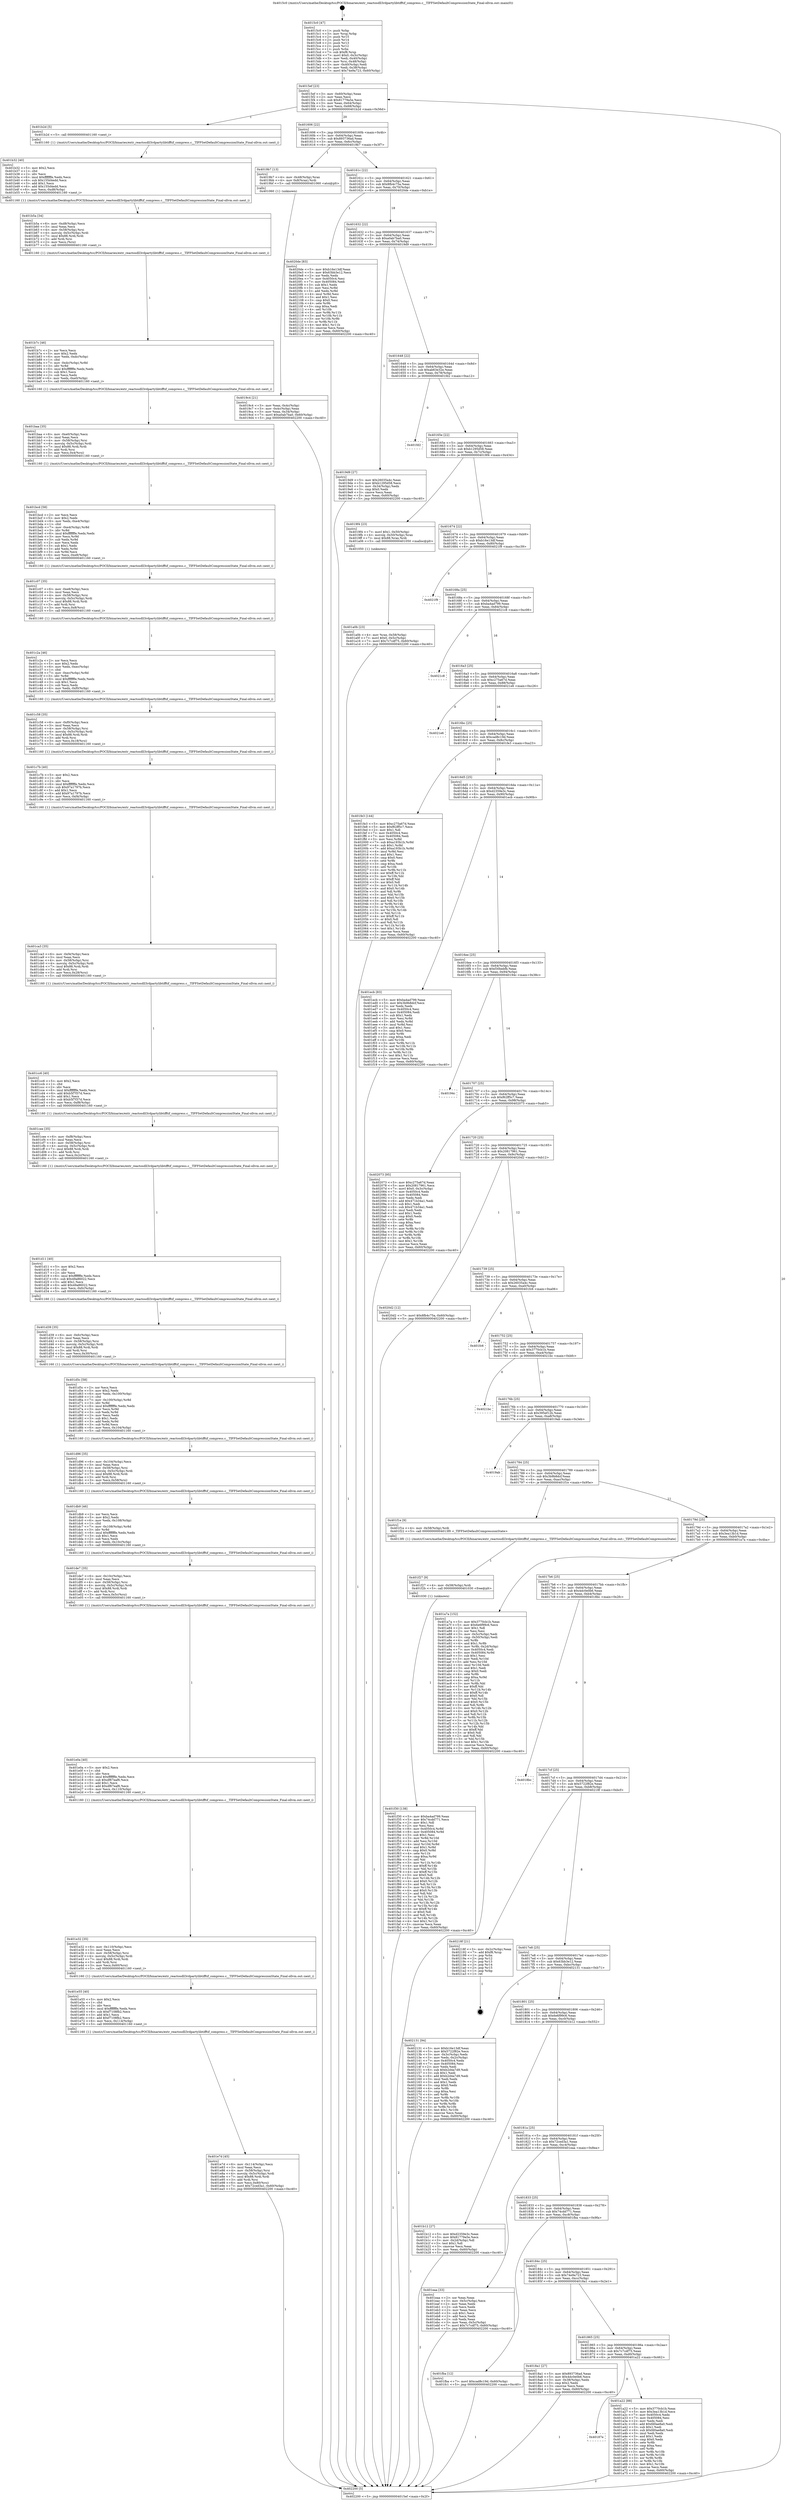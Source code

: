 digraph "0x4015c0" {
  label = "0x4015c0 (/mnt/c/Users/mathe/Desktop/tcc/POCII/binaries/extr_reactosdll3rdpartylibtifftif_compress.c__TIFFSetDefaultCompressionState_Final-ollvm.out::main(0))"
  labelloc = "t"
  node[shape=record]

  Entry [label="",width=0.3,height=0.3,shape=circle,fillcolor=black,style=filled]
  "0x4015ef" [label="{
     0x4015ef [23]\l
     | [instrs]\l
     &nbsp;&nbsp;0x4015ef \<+3\>: mov -0x60(%rbp),%eax\l
     &nbsp;&nbsp;0x4015f2 \<+2\>: mov %eax,%ecx\l
     &nbsp;&nbsp;0x4015f4 \<+6\>: sub $0x81779a5e,%ecx\l
     &nbsp;&nbsp;0x4015fa \<+3\>: mov %eax,-0x64(%rbp)\l
     &nbsp;&nbsp;0x4015fd \<+3\>: mov %ecx,-0x68(%rbp)\l
     &nbsp;&nbsp;0x401600 \<+6\>: je 0000000000401b2d \<main+0x56d\>\l
  }"]
  "0x401b2d" [label="{
     0x401b2d [5]\l
     | [instrs]\l
     &nbsp;&nbsp;0x401b2d \<+5\>: call 0000000000401160 \<next_i\>\l
     | [calls]\l
     &nbsp;&nbsp;0x401160 \{1\} (/mnt/c/Users/mathe/Desktop/tcc/POCII/binaries/extr_reactosdll3rdpartylibtifftif_compress.c__TIFFSetDefaultCompressionState_Final-ollvm.out::next_i)\l
  }"]
  "0x401606" [label="{
     0x401606 [22]\l
     | [instrs]\l
     &nbsp;&nbsp;0x401606 \<+5\>: jmp 000000000040160b \<main+0x4b\>\l
     &nbsp;&nbsp;0x40160b \<+3\>: mov -0x64(%rbp),%eax\l
     &nbsp;&nbsp;0x40160e \<+5\>: sub $0x893736ad,%eax\l
     &nbsp;&nbsp;0x401613 \<+3\>: mov %eax,-0x6c(%rbp)\l
     &nbsp;&nbsp;0x401616 \<+6\>: je 00000000004019b7 \<main+0x3f7\>\l
  }"]
  Exit [label="",width=0.3,height=0.3,shape=circle,fillcolor=black,style=filled,peripheries=2]
  "0x4019b7" [label="{
     0x4019b7 [13]\l
     | [instrs]\l
     &nbsp;&nbsp;0x4019b7 \<+4\>: mov -0x48(%rbp),%rax\l
     &nbsp;&nbsp;0x4019bb \<+4\>: mov 0x8(%rax),%rdi\l
     &nbsp;&nbsp;0x4019bf \<+5\>: call 0000000000401060 \<atoi@plt\>\l
     | [calls]\l
     &nbsp;&nbsp;0x401060 \{1\} (unknown)\l
  }"]
  "0x40161c" [label="{
     0x40161c [22]\l
     | [instrs]\l
     &nbsp;&nbsp;0x40161c \<+5\>: jmp 0000000000401621 \<main+0x61\>\l
     &nbsp;&nbsp;0x401621 \<+3\>: mov -0x64(%rbp),%eax\l
     &nbsp;&nbsp;0x401624 \<+5\>: sub $0x8fb4c75a,%eax\l
     &nbsp;&nbsp;0x401629 \<+3\>: mov %eax,-0x70(%rbp)\l
     &nbsp;&nbsp;0x40162c \<+6\>: je 00000000004020de \<main+0xb1e\>\l
  }"]
  "0x401f30" [label="{
     0x401f30 [138]\l
     | [instrs]\l
     &nbsp;&nbsp;0x401f30 \<+5\>: mov $0xba4ad799,%eax\l
     &nbsp;&nbsp;0x401f35 \<+5\>: mov $0x74cdd771,%ecx\l
     &nbsp;&nbsp;0x401f3a \<+2\>: mov $0x1,%dl\l
     &nbsp;&nbsp;0x401f3c \<+2\>: xor %esi,%esi\l
     &nbsp;&nbsp;0x401f3e \<+8\>: mov 0x4050c4,%r8d\l
     &nbsp;&nbsp;0x401f46 \<+8\>: mov 0x405084,%r9d\l
     &nbsp;&nbsp;0x401f4e \<+3\>: sub $0x1,%esi\l
     &nbsp;&nbsp;0x401f51 \<+3\>: mov %r8d,%r10d\l
     &nbsp;&nbsp;0x401f54 \<+3\>: add %esi,%r10d\l
     &nbsp;&nbsp;0x401f57 \<+4\>: imul %r10d,%r8d\l
     &nbsp;&nbsp;0x401f5b \<+4\>: and $0x1,%r8d\l
     &nbsp;&nbsp;0x401f5f \<+4\>: cmp $0x0,%r8d\l
     &nbsp;&nbsp;0x401f63 \<+4\>: sete %r11b\l
     &nbsp;&nbsp;0x401f67 \<+4\>: cmp $0xa,%r9d\l
     &nbsp;&nbsp;0x401f6b \<+3\>: setl %bl\l
     &nbsp;&nbsp;0x401f6e \<+3\>: mov %r11b,%r14b\l
     &nbsp;&nbsp;0x401f71 \<+4\>: xor $0xff,%r14b\l
     &nbsp;&nbsp;0x401f75 \<+3\>: mov %bl,%r15b\l
     &nbsp;&nbsp;0x401f78 \<+4\>: xor $0xff,%r15b\l
     &nbsp;&nbsp;0x401f7c \<+3\>: xor $0x0,%dl\l
     &nbsp;&nbsp;0x401f7f \<+3\>: mov %r14b,%r12b\l
     &nbsp;&nbsp;0x401f82 \<+4\>: and $0x0,%r12b\l
     &nbsp;&nbsp;0x401f86 \<+3\>: and %dl,%r11b\l
     &nbsp;&nbsp;0x401f89 \<+3\>: mov %r15b,%r13b\l
     &nbsp;&nbsp;0x401f8c \<+4\>: and $0x0,%r13b\l
     &nbsp;&nbsp;0x401f90 \<+2\>: and %dl,%bl\l
     &nbsp;&nbsp;0x401f92 \<+3\>: or %r11b,%r12b\l
     &nbsp;&nbsp;0x401f95 \<+3\>: or %bl,%r13b\l
     &nbsp;&nbsp;0x401f98 \<+3\>: xor %r13b,%r12b\l
     &nbsp;&nbsp;0x401f9b \<+3\>: or %r15b,%r14b\l
     &nbsp;&nbsp;0x401f9e \<+4\>: xor $0xff,%r14b\l
     &nbsp;&nbsp;0x401fa2 \<+3\>: or $0x0,%dl\l
     &nbsp;&nbsp;0x401fa5 \<+3\>: and %dl,%r14b\l
     &nbsp;&nbsp;0x401fa8 \<+3\>: or %r14b,%r12b\l
     &nbsp;&nbsp;0x401fab \<+4\>: test $0x1,%r12b\l
     &nbsp;&nbsp;0x401faf \<+3\>: cmovne %ecx,%eax\l
     &nbsp;&nbsp;0x401fb2 \<+3\>: mov %eax,-0x60(%rbp)\l
     &nbsp;&nbsp;0x401fb5 \<+5\>: jmp 0000000000402200 \<main+0xc40\>\l
  }"]
  "0x4020de" [label="{
     0x4020de [83]\l
     | [instrs]\l
     &nbsp;&nbsp;0x4020de \<+5\>: mov $0xb16e13df,%eax\l
     &nbsp;&nbsp;0x4020e3 \<+5\>: mov $0x63bb3e12,%ecx\l
     &nbsp;&nbsp;0x4020e8 \<+2\>: xor %edx,%edx\l
     &nbsp;&nbsp;0x4020ea \<+7\>: mov 0x4050c4,%esi\l
     &nbsp;&nbsp;0x4020f1 \<+7\>: mov 0x405084,%edi\l
     &nbsp;&nbsp;0x4020f8 \<+3\>: sub $0x1,%edx\l
     &nbsp;&nbsp;0x4020fb \<+3\>: mov %esi,%r8d\l
     &nbsp;&nbsp;0x4020fe \<+3\>: add %edx,%r8d\l
     &nbsp;&nbsp;0x402101 \<+4\>: imul %r8d,%esi\l
     &nbsp;&nbsp;0x402105 \<+3\>: and $0x1,%esi\l
     &nbsp;&nbsp;0x402108 \<+3\>: cmp $0x0,%esi\l
     &nbsp;&nbsp;0x40210b \<+4\>: sete %r9b\l
     &nbsp;&nbsp;0x40210f \<+3\>: cmp $0xa,%edi\l
     &nbsp;&nbsp;0x402112 \<+4\>: setl %r10b\l
     &nbsp;&nbsp;0x402116 \<+3\>: mov %r9b,%r11b\l
     &nbsp;&nbsp;0x402119 \<+3\>: and %r10b,%r11b\l
     &nbsp;&nbsp;0x40211c \<+3\>: xor %r10b,%r9b\l
     &nbsp;&nbsp;0x40211f \<+3\>: or %r9b,%r11b\l
     &nbsp;&nbsp;0x402122 \<+4\>: test $0x1,%r11b\l
     &nbsp;&nbsp;0x402126 \<+3\>: cmovne %ecx,%eax\l
     &nbsp;&nbsp;0x402129 \<+3\>: mov %eax,-0x60(%rbp)\l
     &nbsp;&nbsp;0x40212c \<+5\>: jmp 0000000000402200 \<main+0xc40\>\l
  }"]
  "0x401632" [label="{
     0x401632 [22]\l
     | [instrs]\l
     &nbsp;&nbsp;0x401632 \<+5\>: jmp 0000000000401637 \<main+0x77\>\l
     &nbsp;&nbsp;0x401637 \<+3\>: mov -0x64(%rbp),%eax\l
     &nbsp;&nbsp;0x40163a \<+5\>: sub $0xa0ab7ba0,%eax\l
     &nbsp;&nbsp;0x40163f \<+3\>: mov %eax,-0x74(%rbp)\l
     &nbsp;&nbsp;0x401642 \<+6\>: je 00000000004019d9 \<main+0x419\>\l
  }"]
  "0x401f27" [label="{
     0x401f27 [9]\l
     | [instrs]\l
     &nbsp;&nbsp;0x401f27 \<+4\>: mov -0x58(%rbp),%rdi\l
     &nbsp;&nbsp;0x401f2b \<+5\>: call 0000000000401030 \<free@plt\>\l
     | [calls]\l
     &nbsp;&nbsp;0x401030 \{1\} (unknown)\l
  }"]
  "0x4019d9" [label="{
     0x4019d9 [27]\l
     | [instrs]\l
     &nbsp;&nbsp;0x4019d9 \<+5\>: mov $0x26035a4c,%eax\l
     &nbsp;&nbsp;0x4019de \<+5\>: mov $0xb1295d58,%ecx\l
     &nbsp;&nbsp;0x4019e3 \<+3\>: mov -0x34(%rbp),%edx\l
     &nbsp;&nbsp;0x4019e6 \<+3\>: cmp $0x0,%edx\l
     &nbsp;&nbsp;0x4019e9 \<+3\>: cmove %ecx,%eax\l
     &nbsp;&nbsp;0x4019ec \<+3\>: mov %eax,-0x60(%rbp)\l
     &nbsp;&nbsp;0x4019ef \<+5\>: jmp 0000000000402200 \<main+0xc40\>\l
  }"]
  "0x401648" [label="{
     0x401648 [22]\l
     | [instrs]\l
     &nbsp;&nbsp;0x401648 \<+5\>: jmp 000000000040164d \<main+0x8d\>\l
     &nbsp;&nbsp;0x40164d \<+3\>: mov -0x64(%rbp),%eax\l
     &nbsp;&nbsp;0x401650 \<+5\>: sub $0xab63e32e,%eax\l
     &nbsp;&nbsp;0x401655 \<+3\>: mov %eax,-0x78(%rbp)\l
     &nbsp;&nbsp;0x401658 \<+6\>: je 0000000000401fd2 \<main+0xa12\>\l
  }"]
  "0x401e7d" [label="{
     0x401e7d [45]\l
     | [instrs]\l
     &nbsp;&nbsp;0x401e7d \<+6\>: mov -0x114(%rbp),%ecx\l
     &nbsp;&nbsp;0x401e83 \<+3\>: imul %eax,%ecx\l
     &nbsp;&nbsp;0x401e86 \<+4\>: mov -0x58(%rbp),%rsi\l
     &nbsp;&nbsp;0x401e8a \<+4\>: movslq -0x5c(%rbp),%rdi\l
     &nbsp;&nbsp;0x401e8e \<+7\>: imul $0x88,%rdi,%rdi\l
     &nbsp;&nbsp;0x401e95 \<+3\>: add %rdi,%rsi\l
     &nbsp;&nbsp;0x401e98 \<+6\>: mov %ecx,0x80(%rsi)\l
     &nbsp;&nbsp;0x401e9e \<+7\>: movl $0x72ced3a1,-0x60(%rbp)\l
     &nbsp;&nbsp;0x401ea5 \<+5\>: jmp 0000000000402200 \<main+0xc40\>\l
  }"]
  "0x401fd2" [label="{
     0x401fd2\l
  }", style=dashed]
  "0x40165e" [label="{
     0x40165e [22]\l
     | [instrs]\l
     &nbsp;&nbsp;0x40165e \<+5\>: jmp 0000000000401663 \<main+0xa3\>\l
     &nbsp;&nbsp;0x401663 \<+3\>: mov -0x64(%rbp),%eax\l
     &nbsp;&nbsp;0x401666 \<+5\>: sub $0xb1295d58,%eax\l
     &nbsp;&nbsp;0x40166b \<+3\>: mov %eax,-0x7c(%rbp)\l
     &nbsp;&nbsp;0x40166e \<+6\>: je 00000000004019f4 \<main+0x434\>\l
  }"]
  "0x401e55" [label="{
     0x401e55 [40]\l
     | [instrs]\l
     &nbsp;&nbsp;0x401e55 \<+5\>: mov $0x2,%ecx\l
     &nbsp;&nbsp;0x401e5a \<+1\>: cltd\l
     &nbsp;&nbsp;0x401e5b \<+2\>: idiv %ecx\l
     &nbsp;&nbsp;0x401e5d \<+6\>: imul $0xfffffffe,%edx,%ecx\l
     &nbsp;&nbsp;0x401e63 \<+6\>: sub $0xf7108fb2,%ecx\l
     &nbsp;&nbsp;0x401e69 \<+3\>: add $0x1,%ecx\l
     &nbsp;&nbsp;0x401e6c \<+6\>: add $0xf7108fb2,%ecx\l
     &nbsp;&nbsp;0x401e72 \<+6\>: mov %ecx,-0x114(%rbp)\l
     &nbsp;&nbsp;0x401e78 \<+5\>: call 0000000000401160 \<next_i\>\l
     | [calls]\l
     &nbsp;&nbsp;0x401160 \{1\} (/mnt/c/Users/mathe/Desktop/tcc/POCII/binaries/extr_reactosdll3rdpartylibtifftif_compress.c__TIFFSetDefaultCompressionState_Final-ollvm.out::next_i)\l
  }"]
  "0x4019f4" [label="{
     0x4019f4 [23]\l
     | [instrs]\l
     &nbsp;&nbsp;0x4019f4 \<+7\>: movl $0x1,-0x50(%rbp)\l
     &nbsp;&nbsp;0x4019fb \<+4\>: movslq -0x50(%rbp),%rax\l
     &nbsp;&nbsp;0x4019ff \<+7\>: imul $0x88,%rax,%rdi\l
     &nbsp;&nbsp;0x401a06 \<+5\>: call 0000000000401050 \<malloc@plt\>\l
     | [calls]\l
     &nbsp;&nbsp;0x401050 \{1\} (unknown)\l
  }"]
  "0x401674" [label="{
     0x401674 [22]\l
     | [instrs]\l
     &nbsp;&nbsp;0x401674 \<+5\>: jmp 0000000000401679 \<main+0xb9\>\l
     &nbsp;&nbsp;0x401679 \<+3\>: mov -0x64(%rbp),%eax\l
     &nbsp;&nbsp;0x40167c \<+5\>: sub $0xb16e13df,%eax\l
     &nbsp;&nbsp;0x401681 \<+3\>: mov %eax,-0x80(%rbp)\l
     &nbsp;&nbsp;0x401684 \<+6\>: je 00000000004021f9 \<main+0xc39\>\l
  }"]
  "0x401e32" [label="{
     0x401e32 [35]\l
     | [instrs]\l
     &nbsp;&nbsp;0x401e32 \<+6\>: mov -0x110(%rbp),%ecx\l
     &nbsp;&nbsp;0x401e38 \<+3\>: imul %eax,%ecx\l
     &nbsp;&nbsp;0x401e3b \<+4\>: mov -0x58(%rbp),%rsi\l
     &nbsp;&nbsp;0x401e3f \<+4\>: movslq -0x5c(%rbp),%rdi\l
     &nbsp;&nbsp;0x401e43 \<+7\>: imul $0x88,%rdi,%rdi\l
     &nbsp;&nbsp;0x401e4a \<+3\>: add %rdi,%rsi\l
     &nbsp;&nbsp;0x401e4d \<+3\>: mov %ecx,0x60(%rsi)\l
     &nbsp;&nbsp;0x401e50 \<+5\>: call 0000000000401160 \<next_i\>\l
     | [calls]\l
     &nbsp;&nbsp;0x401160 \{1\} (/mnt/c/Users/mathe/Desktop/tcc/POCII/binaries/extr_reactosdll3rdpartylibtifftif_compress.c__TIFFSetDefaultCompressionState_Final-ollvm.out::next_i)\l
  }"]
  "0x4021f9" [label="{
     0x4021f9\l
  }", style=dashed]
  "0x40168a" [label="{
     0x40168a [25]\l
     | [instrs]\l
     &nbsp;&nbsp;0x40168a \<+5\>: jmp 000000000040168f \<main+0xcf\>\l
     &nbsp;&nbsp;0x40168f \<+3\>: mov -0x64(%rbp),%eax\l
     &nbsp;&nbsp;0x401692 \<+5\>: sub $0xba4ad799,%eax\l
     &nbsp;&nbsp;0x401697 \<+6\>: mov %eax,-0x84(%rbp)\l
     &nbsp;&nbsp;0x40169d \<+6\>: je 00000000004021c8 \<main+0xc08\>\l
  }"]
  "0x401e0a" [label="{
     0x401e0a [40]\l
     | [instrs]\l
     &nbsp;&nbsp;0x401e0a \<+5\>: mov $0x2,%ecx\l
     &nbsp;&nbsp;0x401e0f \<+1\>: cltd\l
     &nbsp;&nbsp;0x401e10 \<+2\>: idiv %ecx\l
     &nbsp;&nbsp;0x401e12 \<+6\>: imul $0xfffffffe,%edx,%ecx\l
     &nbsp;&nbsp;0x401e18 \<+6\>: sub $0xdf67eaf6,%ecx\l
     &nbsp;&nbsp;0x401e1e \<+3\>: add $0x1,%ecx\l
     &nbsp;&nbsp;0x401e21 \<+6\>: add $0xdf67eaf6,%ecx\l
     &nbsp;&nbsp;0x401e27 \<+6\>: mov %ecx,-0x110(%rbp)\l
     &nbsp;&nbsp;0x401e2d \<+5\>: call 0000000000401160 \<next_i\>\l
     | [calls]\l
     &nbsp;&nbsp;0x401160 \{1\} (/mnt/c/Users/mathe/Desktop/tcc/POCII/binaries/extr_reactosdll3rdpartylibtifftif_compress.c__TIFFSetDefaultCompressionState_Final-ollvm.out::next_i)\l
  }"]
  "0x4021c8" [label="{
     0x4021c8\l
  }", style=dashed]
  "0x4016a3" [label="{
     0x4016a3 [25]\l
     | [instrs]\l
     &nbsp;&nbsp;0x4016a3 \<+5\>: jmp 00000000004016a8 \<main+0xe8\>\l
     &nbsp;&nbsp;0x4016a8 \<+3\>: mov -0x64(%rbp),%eax\l
     &nbsp;&nbsp;0x4016ab \<+5\>: sub $0xc275a67d,%eax\l
     &nbsp;&nbsp;0x4016b0 \<+6\>: mov %eax,-0x88(%rbp)\l
     &nbsp;&nbsp;0x4016b6 \<+6\>: je 00000000004021e6 \<main+0xc26\>\l
  }"]
  "0x401de7" [label="{
     0x401de7 [35]\l
     | [instrs]\l
     &nbsp;&nbsp;0x401de7 \<+6\>: mov -0x10c(%rbp),%ecx\l
     &nbsp;&nbsp;0x401ded \<+3\>: imul %eax,%ecx\l
     &nbsp;&nbsp;0x401df0 \<+4\>: mov -0x58(%rbp),%rsi\l
     &nbsp;&nbsp;0x401df4 \<+4\>: movslq -0x5c(%rbp),%rdi\l
     &nbsp;&nbsp;0x401df8 \<+7\>: imul $0x88,%rdi,%rdi\l
     &nbsp;&nbsp;0x401dff \<+3\>: add %rdi,%rsi\l
     &nbsp;&nbsp;0x401e02 \<+3\>: mov %ecx,0x5c(%rsi)\l
     &nbsp;&nbsp;0x401e05 \<+5\>: call 0000000000401160 \<next_i\>\l
     | [calls]\l
     &nbsp;&nbsp;0x401160 \{1\} (/mnt/c/Users/mathe/Desktop/tcc/POCII/binaries/extr_reactosdll3rdpartylibtifftif_compress.c__TIFFSetDefaultCompressionState_Final-ollvm.out::next_i)\l
  }"]
  "0x4021e6" [label="{
     0x4021e6\l
  }", style=dashed]
  "0x4016bc" [label="{
     0x4016bc [25]\l
     | [instrs]\l
     &nbsp;&nbsp;0x4016bc \<+5\>: jmp 00000000004016c1 \<main+0x101\>\l
     &nbsp;&nbsp;0x4016c1 \<+3\>: mov -0x64(%rbp),%eax\l
     &nbsp;&nbsp;0x4016c4 \<+5\>: sub $0xcad8c19d,%eax\l
     &nbsp;&nbsp;0x4016c9 \<+6\>: mov %eax,-0x8c(%rbp)\l
     &nbsp;&nbsp;0x4016cf \<+6\>: je 0000000000401fe3 \<main+0xa23\>\l
  }"]
  "0x401db9" [label="{
     0x401db9 [46]\l
     | [instrs]\l
     &nbsp;&nbsp;0x401db9 \<+2\>: xor %ecx,%ecx\l
     &nbsp;&nbsp;0x401dbb \<+5\>: mov $0x2,%edx\l
     &nbsp;&nbsp;0x401dc0 \<+6\>: mov %edx,-0x108(%rbp)\l
     &nbsp;&nbsp;0x401dc6 \<+1\>: cltd\l
     &nbsp;&nbsp;0x401dc7 \<+7\>: mov -0x108(%rbp),%r8d\l
     &nbsp;&nbsp;0x401dce \<+3\>: idiv %r8d\l
     &nbsp;&nbsp;0x401dd1 \<+6\>: imul $0xfffffffe,%edx,%edx\l
     &nbsp;&nbsp;0x401dd7 \<+3\>: sub $0x1,%ecx\l
     &nbsp;&nbsp;0x401dda \<+2\>: sub %ecx,%edx\l
     &nbsp;&nbsp;0x401ddc \<+6\>: mov %edx,-0x10c(%rbp)\l
     &nbsp;&nbsp;0x401de2 \<+5\>: call 0000000000401160 \<next_i\>\l
     | [calls]\l
     &nbsp;&nbsp;0x401160 \{1\} (/mnt/c/Users/mathe/Desktop/tcc/POCII/binaries/extr_reactosdll3rdpartylibtifftif_compress.c__TIFFSetDefaultCompressionState_Final-ollvm.out::next_i)\l
  }"]
  "0x401fe3" [label="{
     0x401fe3 [144]\l
     | [instrs]\l
     &nbsp;&nbsp;0x401fe3 \<+5\>: mov $0xc275a67d,%eax\l
     &nbsp;&nbsp;0x401fe8 \<+5\>: mov $0xf62ff5c7,%ecx\l
     &nbsp;&nbsp;0x401fed \<+2\>: mov $0x1,%dl\l
     &nbsp;&nbsp;0x401fef \<+7\>: mov 0x4050c4,%esi\l
     &nbsp;&nbsp;0x401ff6 \<+7\>: mov 0x405084,%edi\l
     &nbsp;&nbsp;0x401ffd \<+3\>: mov %esi,%r8d\l
     &nbsp;&nbsp;0x402000 \<+7\>: sub $0xa193b1b,%r8d\l
     &nbsp;&nbsp;0x402007 \<+4\>: sub $0x1,%r8d\l
     &nbsp;&nbsp;0x40200b \<+7\>: add $0xa193b1b,%r8d\l
     &nbsp;&nbsp;0x402012 \<+4\>: imul %r8d,%esi\l
     &nbsp;&nbsp;0x402016 \<+3\>: and $0x1,%esi\l
     &nbsp;&nbsp;0x402019 \<+3\>: cmp $0x0,%esi\l
     &nbsp;&nbsp;0x40201c \<+4\>: sete %r9b\l
     &nbsp;&nbsp;0x402020 \<+3\>: cmp $0xa,%edi\l
     &nbsp;&nbsp;0x402023 \<+4\>: setl %r10b\l
     &nbsp;&nbsp;0x402027 \<+3\>: mov %r9b,%r11b\l
     &nbsp;&nbsp;0x40202a \<+4\>: xor $0xff,%r11b\l
     &nbsp;&nbsp;0x40202e \<+3\>: mov %r10b,%bl\l
     &nbsp;&nbsp;0x402031 \<+3\>: xor $0xff,%bl\l
     &nbsp;&nbsp;0x402034 \<+3\>: xor $0x0,%dl\l
     &nbsp;&nbsp;0x402037 \<+3\>: mov %r11b,%r14b\l
     &nbsp;&nbsp;0x40203a \<+4\>: and $0x0,%r14b\l
     &nbsp;&nbsp;0x40203e \<+3\>: and %dl,%r9b\l
     &nbsp;&nbsp;0x402041 \<+3\>: mov %bl,%r15b\l
     &nbsp;&nbsp;0x402044 \<+4\>: and $0x0,%r15b\l
     &nbsp;&nbsp;0x402048 \<+3\>: and %dl,%r10b\l
     &nbsp;&nbsp;0x40204b \<+3\>: or %r9b,%r14b\l
     &nbsp;&nbsp;0x40204e \<+3\>: or %r10b,%r15b\l
     &nbsp;&nbsp;0x402051 \<+3\>: xor %r15b,%r14b\l
     &nbsp;&nbsp;0x402054 \<+3\>: or %bl,%r11b\l
     &nbsp;&nbsp;0x402057 \<+4\>: xor $0xff,%r11b\l
     &nbsp;&nbsp;0x40205b \<+3\>: or $0x0,%dl\l
     &nbsp;&nbsp;0x40205e \<+3\>: and %dl,%r11b\l
     &nbsp;&nbsp;0x402061 \<+3\>: or %r11b,%r14b\l
     &nbsp;&nbsp;0x402064 \<+4\>: test $0x1,%r14b\l
     &nbsp;&nbsp;0x402068 \<+3\>: cmovne %ecx,%eax\l
     &nbsp;&nbsp;0x40206b \<+3\>: mov %eax,-0x60(%rbp)\l
     &nbsp;&nbsp;0x40206e \<+5\>: jmp 0000000000402200 \<main+0xc40\>\l
  }"]
  "0x4016d5" [label="{
     0x4016d5 [25]\l
     | [instrs]\l
     &nbsp;&nbsp;0x4016d5 \<+5\>: jmp 00000000004016da \<main+0x11a\>\l
     &nbsp;&nbsp;0x4016da \<+3\>: mov -0x64(%rbp),%eax\l
     &nbsp;&nbsp;0x4016dd \<+5\>: sub $0xd2359e3c,%eax\l
     &nbsp;&nbsp;0x4016e2 \<+6\>: mov %eax,-0x90(%rbp)\l
     &nbsp;&nbsp;0x4016e8 \<+6\>: je 0000000000401ecb \<main+0x90b\>\l
  }"]
  "0x401d96" [label="{
     0x401d96 [35]\l
     | [instrs]\l
     &nbsp;&nbsp;0x401d96 \<+6\>: mov -0x104(%rbp),%ecx\l
     &nbsp;&nbsp;0x401d9c \<+3\>: imul %eax,%ecx\l
     &nbsp;&nbsp;0x401d9f \<+4\>: mov -0x58(%rbp),%rsi\l
     &nbsp;&nbsp;0x401da3 \<+4\>: movslq -0x5c(%rbp),%rdi\l
     &nbsp;&nbsp;0x401da7 \<+7\>: imul $0x88,%rdi,%rdi\l
     &nbsp;&nbsp;0x401dae \<+3\>: add %rdi,%rsi\l
     &nbsp;&nbsp;0x401db1 \<+3\>: mov %ecx,0x58(%rsi)\l
     &nbsp;&nbsp;0x401db4 \<+5\>: call 0000000000401160 \<next_i\>\l
     | [calls]\l
     &nbsp;&nbsp;0x401160 \{1\} (/mnt/c/Users/mathe/Desktop/tcc/POCII/binaries/extr_reactosdll3rdpartylibtifftif_compress.c__TIFFSetDefaultCompressionState_Final-ollvm.out::next_i)\l
  }"]
  "0x401ecb" [label="{
     0x401ecb [83]\l
     | [instrs]\l
     &nbsp;&nbsp;0x401ecb \<+5\>: mov $0xba4ad799,%eax\l
     &nbsp;&nbsp;0x401ed0 \<+5\>: mov $0x3b9b8dcf,%ecx\l
     &nbsp;&nbsp;0x401ed5 \<+2\>: xor %edx,%edx\l
     &nbsp;&nbsp;0x401ed7 \<+7\>: mov 0x4050c4,%esi\l
     &nbsp;&nbsp;0x401ede \<+7\>: mov 0x405084,%edi\l
     &nbsp;&nbsp;0x401ee5 \<+3\>: sub $0x1,%edx\l
     &nbsp;&nbsp;0x401ee8 \<+3\>: mov %esi,%r8d\l
     &nbsp;&nbsp;0x401eeb \<+3\>: add %edx,%r8d\l
     &nbsp;&nbsp;0x401eee \<+4\>: imul %r8d,%esi\l
     &nbsp;&nbsp;0x401ef2 \<+3\>: and $0x1,%esi\l
     &nbsp;&nbsp;0x401ef5 \<+3\>: cmp $0x0,%esi\l
     &nbsp;&nbsp;0x401ef8 \<+4\>: sete %r9b\l
     &nbsp;&nbsp;0x401efc \<+3\>: cmp $0xa,%edi\l
     &nbsp;&nbsp;0x401eff \<+4\>: setl %r10b\l
     &nbsp;&nbsp;0x401f03 \<+3\>: mov %r9b,%r11b\l
     &nbsp;&nbsp;0x401f06 \<+3\>: and %r10b,%r11b\l
     &nbsp;&nbsp;0x401f09 \<+3\>: xor %r10b,%r9b\l
     &nbsp;&nbsp;0x401f0c \<+3\>: or %r9b,%r11b\l
     &nbsp;&nbsp;0x401f0f \<+4\>: test $0x1,%r11b\l
     &nbsp;&nbsp;0x401f13 \<+3\>: cmovne %ecx,%eax\l
     &nbsp;&nbsp;0x401f16 \<+3\>: mov %eax,-0x60(%rbp)\l
     &nbsp;&nbsp;0x401f19 \<+5\>: jmp 0000000000402200 \<main+0xc40\>\l
  }"]
  "0x4016ee" [label="{
     0x4016ee [25]\l
     | [instrs]\l
     &nbsp;&nbsp;0x4016ee \<+5\>: jmp 00000000004016f3 \<main+0x133\>\l
     &nbsp;&nbsp;0x4016f3 \<+3\>: mov -0x64(%rbp),%eax\l
     &nbsp;&nbsp;0x4016f6 \<+5\>: sub $0xf30bebfb,%eax\l
     &nbsp;&nbsp;0x4016fb \<+6\>: mov %eax,-0x94(%rbp)\l
     &nbsp;&nbsp;0x401701 \<+6\>: je 000000000040194c \<main+0x38c\>\l
  }"]
  "0x401d5c" [label="{
     0x401d5c [58]\l
     | [instrs]\l
     &nbsp;&nbsp;0x401d5c \<+2\>: xor %ecx,%ecx\l
     &nbsp;&nbsp;0x401d5e \<+5\>: mov $0x2,%edx\l
     &nbsp;&nbsp;0x401d63 \<+6\>: mov %edx,-0x100(%rbp)\l
     &nbsp;&nbsp;0x401d69 \<+1\>: cltd\l
     &nbsp;&nbsp;0x401d6a \<+7\>: mov -0x100(%rbp),%r8d\l
     &nbsp;&nbsp;0x401d71 \<+3\>: idiv %r8d\l
     &nbsp;&nbsp;0x401d74 \<+6\>: imul $0xfffffffe,%edx,%edx\l
     &nbsp;&nbsp;0x401d7a \<+3\>: mov %ecx,%r9d\l
     &nbsp;&nbsp;0x401d7d \<+3\>: sub %edx,%r9d\l
     &nbsp;&nbsp;0x401d80 \<+2\>: mov %ecx,%edx\l
     &nbsp;&nbsp;0x401d82 \<+3\>: sub $0x1,%edx\l
     &nbsp;&nbsp;0x401d85 \<+3\>: add %edx,%r9d\l
     &nbsp;&nbsp;0x401d88 \<+3\>: sub %r9d,%ecx\l
     &nbsp;&nbsp;0x401d8b \<+6\>: mov %ecx,-0x104(%rbp)\l
     &nbsp;&nbsp;0x401d91 \<+5\>: call 0000000000401160 \<next_i\>\l
     | [calls]\l
     &nbsp;&nbsp;0x401160 \{1\} (/mnt/c/Users/mathe/Desktop/tcc/POCII/binaries/extr_reactosdll3rdpartylibtifftif_compress.c__TIFFSetDefaultCompressionState_Final-ollvm.out::next_i)\l
  }"]
  "0x40194c" [label="{
     0x40194c\l
  }", style=dashed]
  "0x401707" [label="{
     0x401707 [25]\l
     | [instrs]\l
     &nbsp;&nbsp;0x401707 \<+5\>: jmp 000000000040170c \<main+0x14c\>\l
     &nbsp;&nbsp;0x40170c \<+3\>: mov -0x64(%rbp),%eax\l
     &nbsp;&nbsp;0x40170f \<+5\>: sub $0xf62ff5c7,%eax\l
     &nbsp;&nbsp;0x401714 \<+6\>: mov %eax,-0x98(%rbp)\l
     &nbsp;&nbsp;0x40171a \<+6\>: je 0000000000402073 \<main+0xab3\>\l
  }"]
  "0x401d39" [label="{
     0x401d39 [35]\l
     | [instrs]\l
     &nbsp;&nbsp;0x401d39 \<+6\>: mov -0xfc(%rbp),%ecx\l
     &nbsp;&nbsp;0x401d3f \<+3\>: imul %eax,%ecx\l
     &nbsp;&nbsp;0x401d42 \<+4\>: mov -0x58(%rbp),%rsi\l
     &nbsp;&nbsp;0x401d46 \<+4\>: movslq -0x5c(%rbp),%rdi\l
     &nbsp;&nbsp;0x401d4a \<+7\>: imul $0x88,%rdi,%rdi\l
     &nbsp;&nbsp;0x401d51 \<+3\>: add %rdi,%rsi\l
     &nbsp;&nbsp;0x401d54 \<+3\>: mov %ecx,0x30(%rsi)\l
     &nbsp;&nbsp;0x401d57 \<+5\>: call 0000000000401160 \<next_i\>\l
     | [calls]\l
     &nbsp;&nbsp;0x401160 \{1\} (/mnt/c/Users/mathe/Desktop/tcc/POCII/binaries/extr_reactosdll3rdpartylibtifftif_compress.c__TIFFSetDefaultCompressionState_Final-ollvm.out::next_i)\l
  }"]
  "0x402073" [label="{
     0x402073 [95]\l
     | [instrs]\l
     &nbsp;&nbsp;0x402073 \<+5\>: mov $0xc275a67d,%eax\l
     &nbsp;&nbsp;0x402078 \<+5\>: mov $0x20817961,%ecx\l
     &nbsp;&nbsp;0x40207d \<+7\>: movl $0x0,-0x3c(%rbp)\l
     &nbsp;&nbsp;0x402084 \<+7\>: mov 0x4050c4,%edx\l
     &nbsp;&nbsp;0x40208b \<+7\>: mov 0x405084,%esi\l
     &nbsp;&nbsp;0x402092 \<+2\>: mov %edx,%edi\l
     &nbsp;&nbsp;0x402094 \<+6\>: add $0x471b34a1,%edi\l
     &nbsp;&nbsp;0x40209a \<+3\>: sub $0x1,%edi\l
     &nbsp;&nbsp;0x40209d \<+6\>: sub $0x471b34a1,%edi\l
     &nbsp;&nbsp;0x4020a3 \<+3\>: imul %edi,%edx\l
     &nbsp;&nbsp;0x4020a6 \<+3\>: and $0x1,%edx\l
     &nbsp;&nbsp;0x4020a9 \<+3\>: cmp $0x0,%edx\l
     &nbsp;&nbsp;0x4020ac \<+4\>: sete %r8b\l
     &nbsp;&nbsp;0x4020b0 \<+3\>: cmp $0xa,%esi\l
     &nbsp;&nbsp;0x4020b3 \<+4\>: setl %r9b\l
     &nbsp;&nbsp;0x4020b7 \<+3\>: mov %r8b,%r10b\l
     &nbsp;&nbsp;0x4020ba \<+3\>: and %r9b,%r10b\l
     &nbsp;&nbsp;0x4020bd \<+3\>: xor %r9b,%r8b\l
     &nbsp;&nbsp;0x4020c0 \<+3\>: or %r8b,%r10b\l
     &nbsp;&nbsp;0x4020c3 \<+4\>: test $0x1,%r10b\l
     &nbsp;&nbsp;0x4020c7 \<+3\>: cmovne %ecx,%eax\l
     &nbsp;&nbsp;0x4020ca \<+3\>: mov %eax,-0x60(%rbp)\l
     &nbsp;&nbsp;0x4020cd \<+5\>: jmp 0000000000402200 \<main+0xc40\>\l
  }"]
  "0x401720" [label="{
     0x401720 [25]\l
     | [instrs]\l
     &nbsp;&nbsp;0x401720 \<+5\>: jmp 0000000000401725 \<main+0x165\>\l
     &nbsp;&nbsp;0x401725 \<+3\>: mov -0x64(%rbp),%eax\l
     &nbsp;&nbsp;0x401728 \<+5\>: sub $0x20817961,%eax\l
     &nbsp;&nbsp;0x40172d \<+6\>: mov %eax,-0x9c(%rbp)\l
     &nbsp;&nbsp;0x401733 \<+6\>: je 00000000004020d2 \<main+0xb12\>\l
  }"]
  "0x401d11" [label="{
     0x401d11 [40]\l
     | [instrs]\l
     &nbsp;&nbsp;0x401d11 \<+5\>: mov $0x2,%ecx\l
     &nbsp;&nbsp;0x401d16 \<+1\>: cltd\l
     &nbsp;&nbsp;0x401d17 \<+2\>: idiv %ecx\l
     &nbsp;&nbsp;0x401d19 \<+6\>: imul $0xfffffffe,%edx,%ecx\l
     &nbsp;&nbsp;0x401d1f \<+6\>: sub $0x49a86022,%ecx\l
     &nbsp;&nbsp;0x401d25 \<+3\>: add $0x1,%ecx\l
     &nbsp;&nbsp;0x401d28 \<+6\>: add $0x49a86022,%ecx\l
     &nbsp;&nbsp;0x401d2e \<+6\>: mov %ecx,-0xfc(%rbp)\l
     &nbsp;&nbsp;0x401d34 \<+5\>: call 0000000000401160 \<next_i\>\l
     | [calls]\l
     &nbsp;&nbsp;0x401160 \{1\} (/mnt/c/Users/mathe/Desktop/tcc/POCII/binaries/extr_reactosdll3rdpartylibtifftif_compress.c__TIFFSetDefaultCompressionState_Final-ollvm.out::next_i)\l
  }"]
  "0x4020d2" [label="{
     0x4020d2 [12]\l
     | [instrs]\l
     &nbsp;&nbsp;0x4020d2 \<+7\>: movl $0x8fb4c75a,-0x60(%rbp)\l
     &nbsp;&nbsp;0x4020d9 \<+5\>: jmp 0000000000402200 \<main+0xc40\>\l
  }"]
  "0x401739" [label="{
     0x401739 [25]\l
     | [instrs]\l
     &nbsp;&nbsp;0x401739 \<+5\>: jmp 000000000040173e \<main+0x17e\>\l
     &nbsp;&nbsp;0x40173e \<+3\>: mov -0x64(%rbp),%eax\l
     &nbsp;&nbsp;0x401741 \<+5\>: sub $0x26035a4c,%eax\l
     &nbsp;&nbsp;0x401746 \<+6\>: mov %eax,-0xa0(%rbp)\l
     &nbsp;&nbsp;0x40174c \<+6\>: je 0000000000401fc6 \<main+0xa06\>\l
  }"]
  "0x401cee" [label="{
     0x401cee [35]\l
     | [instrs]\l
     &nbsp;&nbsp;0x401cee \<+6\>: mov -0xf8(%rbp),%ecx\l
     &nbsp;&nbsp;0x401cf4 \<+3\>: imul %eax,%ecx\l
     &nbsp;&nbsp;0x401cf7 \<+4\>: mov -0x58(%rbp),%rsi\l
     &nbsp;&nbsp;0x401cfb \<+4\>: movslq -0x5c(%rbp),%rdi\l
     &nbsp;&nbsp;0x401cff \<+7\>: imul $0x88,%rdi,%rdi\l
     &nbsp;&nbsp;0x401d06 \<+3\>: add %rdi,%rsi\l
     &nbsp;&nbsp;0x401d09 \<+3\>: mov %ecx,0x2c(%rsi)\l
     &nbsp;&nbsp;0x401d0c \<+5\>: call 0000000000401160 \<next_i\>\l
     | [calls]\l
     &nbsp;&nbsp;0x401160 \{1\} (/mnt/c/Users/mathe/Desktop/tcc/POCII/binaries/extr_reactosdll3rdpartylibtifftif_compress.c__TIFFSetDefaultCompressionState_Final-ollvm.out::next_i)\l
  }"]
  "0x401fc6" [label="{
     0x401fc6\l
  }", style=dashed]
  "0x401752" [label="{
     0x401752 [25]\l
     | [instrs]\l
     &nbsp;&nbsp;0x401752 \<+5\>: jmp 0000000000401757 \<main+0x197\>\l
     &nbsp;&nbsp;0x401757 \<+3\>: mov -0x64(%rbp),%eax\l
     &nbsp;&nbsp;0x40175a \<+5\>: sub $0x3770cb1b,%eax\l
     &nbsp;&nbsp;0x40175f \<+6\>: mov %eax,-0xa4(%rbp)\l
     &nbsp;&nbsp;0x401765 \<+6\>: je 00000000004021bc \<main+0xbfc\>\l
  }"]
  "0x401cc6" [label="{
     0x401cc6 [40]\l
     | [instrs]\l
     &nbsp;&nbsp;0x401cc6 \<+5\>: mov $0x2,%ecx\l
     &nbsp;&nbsp;0x401ccb \<+1\>: cltd\l
     &nbsp;&nbsp;0x401ccc \<+2\>: idiv %ecx\l
     &nbsp;&nbsp;0x401cce \<+6\>: imul $0xfffffffe,%edx,%ecx\l
     &nbsp;&nbsp;0x401cd4 \<+6\>: add $0xb5f7f37d,%ecx\l
     &nbsp;&nbsp;0x401cda \<+3\>: add $0x1,%ecx\l
     &nbsp;&nbsp;0x401cdd \<+6\>: sub $0xb5f7f37d,%ecx\l
     &nbsp;&nbsp;0x401ce3 \<+6\>: mov %ecx,-0xf8(%rbp)\l
     &nbsp;&nbsp;0x401ce9 \<+5\>: call 0000000000401160 \<next_i\>\l
     | [calls]\l
     &nbsp;&nbsp;0x401160 \{1\} (/mnt/c/Users/mathe/Desktop/tcc/POCII/binaries/extr_reactosdll3rdpartylibtifftif_compress.c__TIFFSetDefaultCompressionState_Final-ollvm.out::next_i)\l
  }"]
  "0x4021bc" [label="{
     0x4021bc\l
  }", style=dashed]
  "0x40176b" [label="{
     0x40176b [25]\l
     | [instrs]\l
     &nbsp;&nbsp;0x40176b \<+5\>: jmp 0000000000401770 \<main+0x1b0\>\l
     &nbsp;&nbsp;0x401770 \<+3\>: mov -0x64(%rbp),%eax\l
     &nbsp;&nbsp;0x401773 \<+5\>: sub $0x395ef12b,%eax\l
     &nbsp;&nbsp;0x401778 \<+6\>: mov %eax,-0xa8(%rbp)\l
     &nbsp;&nbsp;0x40177e \<+6\>: je 00000000004019ab \<main+0x3eb\>\l
  }"]
  "0x401ca3" [label="{
     0x401ca3 [35]\l
     | [instrs]\l
     &nbsp;&nbsp;0x401ca3 \<+6\>: mov -0xf4(%rbp),%ecx\l
     &nbsp;&nbsp;0x401ca9 \<+3\>: imul %eax,%ecx\l
     &nbsp;&nbsp;0x401cac \<+4\>: mov -0x58(%rbp),%rsi\l
     &nbsp;&nbsp;0x401cb0 \<+4\>: movslq -0x5c(%rbp),%rdi\l
     &nbsp;&nbsp;0x401cb4 \<+7\>: imul $0x88,%rdi,%rdi\l
     &nbsp;&nbsp;0x401cbb \<+3\>: add %rdi,%rsi\l
     &nbsp;&nbsp;0x401cbe \<+3\>: mov %ecx,0x28(%rsi)\l
     &nbsp;&nbsp;0x401cc1 \<+5\>: call 0000000000401160 \<next_i\>\l
     | [calls]\l
     &nbsp;&nbsp;0x401160 \{1\} (/mnt/c/Users/mathe/Desktop/tcc/POCII/binaries/extr_reactosdll3rdpartylibtifftif_compress.c__TIFFSetDefaultCompressionState_Final-ollvm.out::next_i)\l
  }"]
  "0x4019ab" [label="{
     0x4019ab\l
  }", style=dashed]
  "0x401784" [label="{
     0x401784 [25]\l
     | [instrs]\l
     &nbsp;&nbsp;0x401784 \<+5\>: jmp 0000000000401789 \<main+0x1c9\>\l
     &nbsp;&nbsp;0x401789 \<+3\>: mov -0x64(%rbp),%eax\l
     &nbsp;&nbsp;0x40178c \<+5\>: sub $0x3b9b8dcf,%eax\l
     &nbsp;&nbsp;0x401791 \<+6\>: mov %eax,-0xac(%rbp)\l
     &nbsp;&nbsp;0x401797 \<+6\>: je 0000000000401f1e \<main+0x95e\>\l
  }"]
  "0x401c7b" [label="{
     0x401c7b [40]\l
     | [instrs]\l
     &nbsp;&nbsp;0x401c7b \<+5\>: mov $0x2,%ecx\l
     &nbsp;&nbsp;0x401c80 \<+1\>: cltd\l
     &nbsp;&nbsp;0x401c81 \<+2\>: idiv %ecx\l
     &nbsp;&nbsp;0x401c83 \<+6\>: imul $0xfffffffe,%edx,%ecx\l
     &nbsp;&nbsp;0x401c89 \<+6\>: sub $0x97a1797b,%ecx\l
     &nbsp;&nbsp;0x401c8f \<+3\>: add $0x1,%ecx\l
     &nbsp;&nbsp;0x401c92 \<+6\>: add $0x97a1797b,%ecx\l
     &nbsp;&nbsp;0x401c98 \<+6\>: mov %ecx,-0xf4(%rbp)\l
     &nbsp;&nbsp;0x401c9e \<+5\>: call 0000000000401160 \<next_i\>\l
     | [calls]\l
     &nbsp;&nbsp;0x401160 \{1\} (/mnt/c/Users/mathe/Desktop/tcc/POCII/binaries/extr_reactosdll3rdpartylibtifftif_compress.c__TIFFSetDefaultCompressionState_Final-ollvm.out::next_i)\l
  }"]
  "0x401f1e" [label="{
     0x401f1e [9]\l
     | [instrs]\l
     &nbsp;&nbsp;0x401f1e \<+4\>: mov -0x58(%rbp),%rdi\l
     &nbsp;&nbsp;0x401f22 \<+5\>: call 00000000004013f0 \<_TIFFSetDefaultCompressionState\>\l
     | [calls]\l
     &nbsp;&nbsp;0x4013f0 \{1\} (/mnt/c/Users/mathe/Desktop/tcc/POCII/binaries/extr_reactosdll3rdpartylibtifftif_compress.c__TIFFSetDefaultCompressionState_Final-ollvm.out::_TIFFSetDefaultCompressionState)\l
  }"]
  "0x40179d" [label="{
     0x40179d [25]\l
     | [instrs]\l
     &nbsp;&nbsp;0x40179d \<+5\>: jmp 00000000004017a2 \<main+0x1e2\>\l
     &nbsp;&nbsp;0x4017a2 \<+3\>: mov -0x64(%rbp),%eax\l
     &nbsp;&nbsp;0x4017a5 \<+5\>: sub $0x3ea13b1d,%eax\l
     &nbsp;&nbsp;0x4017aa \<+6\>: mov %eax,-0xb0(%rbp)\l
     &nbsp;&nbsp;0x4017b0 \<+6\>: je 0000000000401a7a \<main+0x4ba\>\l
  }"]
  "0x401c58" [label="{
     0x401c58 [35]\l
     | [instrs]\l
     &nbsp;&nbsp;0x401c58 \<+6\>: mov -0xf0(%rbp),%ecx\l
     &nbsp;&nbsp;0x401c5e \<+3\>: imul %eax,%ecx\l
     &nbsp;&nbsp;0x401c61 \<+4\>: mov -0x58(%rbp),%rsi\l
     &nbsp;&nbsp;0x401c65 \<+4\>: movslq -0x5c(%rbp),%rdi\l
     &nbsp;&nbsp;0x401c69 \<+7\>: imul $0x88,%rdi,%rdi\l
     &nbsp;&nbsp;0x401c70 \<+3\>: add %rdi,%rsi\l
     &nbsp;&nbsp;0x401c73 \<+3\>: mov %ecx,0x18(%rsi)\l
     &nbsp;&nbsp;0x401c76 \<+5\>: call 0000000000401160 \<next_i\>\l
     | [calls]\l
     &nbsp;&nbsp;0x401160 \{1\} (/mnt/c/Users/mathe/Desktop/tcc/POCII/binaries/extr_reactosdll3rdpartylibtifftif_compress.c__TIFFSetDefaultCompressionState_Final-ollvm.out::next_i)\l
  }"]
  "0x401a7a" [label="{
     0x401a7a [152]\l
     | [instrs]\l
     &nbsp;&nbsp;0x401a7a \<+5\>: mov $0x3770cb1b,%eax\l
     &nbsp;&nbsp;0x401a7f \<+5\>: mov $0x6e6f99c6,%ecx\l
     &nbsp;&nbsp;0x401a84 \<+2\>: mov $0x1,%dl\l
     &nbsp;&nbsp;0x401a86 \<+2\>: xor %esi,%esi\l
     &nbsp;&nbsp;0x401a88 \<+3\>: mov -0x5c(%rbp),%edi\l
     &nbsp;&nbsp;0x401a8b \<+3\>: cmp -0x50(%rbp),%edi\l
     &nbsp;&nbsp;0x401a8e \<+4\>: setl %r8b\l
     &nbsp;&nbsp;0x401a92 \<+4\>: and $0x1,%r8b\l
     &nbsp;&nbsp;0x401a96 \<+4\>: mov %r8b,-0x2d(%rbp)\l
     &nbsp;&nbsp;0x401a9a \<+7\>: mov 0x4050c4,%edi\l
     &nbsp;&nbsp;0x401aa1 \<+8\>: mov 0x405084,%r9d\l
     &nbsp;&nbsp;0x401aa9 \<+3\>: sub $0x1,%esi\l
     &nbsp;&nbsp;0x401aac \<+3\>: mov %edi,%r10d\l
     &nbsp;&nbsp;0x401aaf \<+3\>: add %esi,%r10d\l
     &nbsp;&nbsp;0x401ab2 \<+4\>: imul %r10d,%edi\l
     &nbsp;&nbsp;0x401ab6 \<+3\>: and $0x1,%edi\l
     &nbsp;&nbsp;0x401ab9 \<+3\>: cmp $0x0,%edi\l
     &nbsp;&nbsp;0x401abc \<+4\>: sete %r8b\l
     &nbsp;&nbsp;0x401ac0 \<+4\>: cmp $0xa,%r9d\l
     &nbsp;&nbsp;0x401ac4 \<+4\>: setl %r11b\l
     &nbsp;&nbsp;0x401ac8 \<+3\>: mov %r8b,%bl\l
     &nbsp;&nbsp;0x401acb \<+3\>: xor $0xff,%bl\l
     &nbsp;&nbsp;0x401ace \<+3\>: mov %r11b,%r14b\l
     &nbsp;&nbsp;0x401ad1 \<+4\>: xor $0xff,%r14b\l
     &nbsp;&nbsp;0x401ad5 \<+3\>: xor $0x0,%dl\l
     &nbsp;&nbsp;0x401ad8 \<+3\>: mov %bl,%r15b\l
     &nbsp;&nbsp;0x401adb \<+4\>: and $0x0,%r15b\l
     &nbsp;&nbsp;0x401adf \<+3\>: and %dl,%r8b\l
     &nbsp;&nbsp;0x401ae2 \<+3\>: mov %r14b,%r12b\l
     &nbsp;&nbsp;0x401ae5 \<+4\>: and $0x0,%r12b\l
     &nbsp;&nbsp;0x401ae9 \<+3\>: and %dl,%r11b\l
     &nbsp;&nbsp;0x401aec \<+3\>: or %r8b,%r15b\l
     &nbsp;&nbsp;0x401aef \<+3\>: or %r11b,%r12b\l
     &nbsp;&nbsp;0x401af2 \<+3\>: xor %r12b,%r15b\l
     &nbsp;&nbsp;0x401af5 \<+3\>: or %r14b,%bl\l
     &nbsp;&nbsp;0x401af8 \<+3\>: xor $0xff,%bl\l
     &nbsp;&nbsp;0x401afb \<+3\>: or $0x0,%dl\l
     &nbsp;&nbsp;0x401afe \<+2\>: and %dl,%bl\l
     &nbsp;&nbsp;0x401b00 \<+3\>: or %bl,%r15b\l
     &nbsp;&nbsp;0x401b03 \<+4\>: test $0x1,%r15b\l
     &nbsp;&nbsp;0x401b07 \<+3\>: cmovne %ecx,%eax\l
     &nbsp;&nbsp;0x401b0a \<+3\>: mov %eax,-0x60(%rbp)\l
     &nbsp;&nbsp;0x401b0d \<+5\>: jmp 0000000000402200 \<main+0xc40\>\l
  }"]
  "0x4017b6" [label="{
     0x4017b6 [25]\l
     | [instrs]\l
     &nbsp;&nbsp;0x4017b6 \<+5\>: jmp 00000000004017bb \<main+0x1fb\>\l
     &nbsp;&nbsp;0x4017bb \<+3\>: mov -0x64(%rbp),%eax\l
     &nbsp;&nbsp;0x4017be \<+5\>: sub $0x4dc0e0b6,%eax\l
     &nbsp;&nbsp;0x4017c3 \<+6\>: mov %eax,-0xb4(%rbp)\l
     &nbsp;&nbsp;0x4017c9 \<+6\>: je 00000000004018bc \<main+0x2fc\>\l
  }"]
  "0x401c2a" [label="{
     0x401c2a [46]\l
     | [instrs]\l
     &nbsp;&nbsp;0x401c2a \<+2\>: xor %ecx,%ecx\l
     &nbsp;&nbsp;0x401c2c \<+5\>: mov $0x2,%edx\l
     &nbsp;&nbsp;0x401c31 \<+6\>: mov %edx,-0xec(%rbp)\l
     &nbsp;&nbsp;0x401c37 \<+1\>: cltd\l
     &nbsp;&nbsp;0x401c38 \<+7\>: mov -0xec(%rbp),%r8d\l
     &nbsp;&nbsp;0x401c3f \<+3\>: idiv %r8d\l
     &nbsp;&nbsp;0x401c42 \<+6\>: imul $0xfffffffe,%edx,%edx\l
     &nbsp;&nbsp;0x401c48 \<+3\>: sub $0x1,%ecx\l
     &nbsp;&nbsp;0x401c4b \<+2\>: sub %ecx,%edx\l
     &nbsp;&nbsp;0x401c4d \<+6\>: mov %edx,-0xf0(%rbp)\l
     &nbsp;&nbsp;0x401c53 \<+5\>: call 0000000000401160 \<next_i\>\l
     | [calls]\l
     &nbsp;&nbsp;0x401160 \{1\} (/mnt/c/Users/mathe/Desktop/tcc/POCII/binaries/extr_reactosdll3rdpartylibtifftif_compress.c__TIFFSetDefaultCompressionState_Final-ollvm.out::next_i)\l
  }"]
  "0x4018bc" [label="{
     0x4018bc\l
  }", style=dashed]
  "0x4017cf" [label="{
     0x4017cf [25]\l
     | [instrs]\l
     &nbsp;&nbsp;0x4017cf \<+5\>: jmp 00000000004017d4 \<main+0x214\>\l
     &nbsp;&nbsp;0x4017d4 \<+3\>: mov -0x64(%rbp),%eax\l
     &nbsp;&nbsp;0x4017d7 \<+5\>: sub $0x5722f82e,%eax\l
     &nbsp;&nbsp;0x4017dc \<+6\>: mov %eax,-0xb8(%rbp)\l
     &nbsp;&nbsp;0x4017e2 \<+6\>: je 000000000040218f \<main+0xbcf\>\l
  }"]
  "0x401c07" [label="{
     0x401c07 [35]\l
     | [instrs]\l
     &nbsp;&nbsp;0x401c07 \<+6\>: mov -0xe8(%rbp),%ecx\l
     &nbsp;&nbsp;0x401c0d \<+3\>: imul %eax,%ecx\l
     &nbsp;&nbsp;0x401c10 \<+4\>: mov -0x58(%rbp),%rsi\l
     &nbsp;&nbsp;0x401c14 \<+4\>: movslq -0x5c(%rbp),%rdi\l
     &nbsp;&nbsp;0x401c18 \<+7\>: imul $0x88,%rdi,%rdi\l
     &nbsp;&nbsp;0x401c1f \<+3\>: add %rdi,%rsi\l
     &nbsp;&nbsp;0x401c22 \<+3\>: mov %ecx,0x8(%rsi)\l
     &nbsp;&nbsp;0x401c25 \<+5\>: call 0000000000401160 \<next_i\>\l
     | [calls]\l
     &nbsp;&nbsp;0x401160 \{1\} (/mnt/c/Users/mathe/Desktop/tcc/POCII/binaries/extr_reactosdll3rdpartylibtifftif_compress.c__TIFFSetDefaultCompressionState_Final-ollvm.out::next_i)\l
  }"]
  "0x40218f" [label="{
     0x40218f [21]\l
     | [instrs]\l
     &nbsp;&nbsp;0x40218f \<+3\>: mov -0x2c(%rbp),%eax\l
     &nbsp;&nbsp;0x402192 \<+7\>: add $0xf8,%rsp\l
     &nbsp;&nbsp;0x402199 \<+1\>: pop %rbx\l
     &nbsp;&nbsp;0x40219a \<+2\>: pop %r12\l
     &nbsp;&nbsp;0x40219c \<+2\>: pop %r13\l
     &nbsp;&nbsp;0x40219e \<+2\>: pop %r14\l
     &nbsp;&nbsp;0x4021a0 \<+2\>: pop %r15\l
     &nbsp;&nbsp;0x4021a2 \<+1\>: pop %rbp\l
     &nbsp;&nbsp;0x4021a3 \<+1\>: ret\l
  }"]
  "0x4017e8" [label="{
     0x4017e8 [25]\l
     | [instrs]\l
     &nbsp;&nbsp;0x4017e8 \<+5\>: jmp 00000000004017ed \<main+0x22d\>\l
     &nbsp;&nbsp;0x4017ed \<+3\>: mov -0x64(%rbp),%eax\l
     &nbsp;&nbsp;0x4017f0 \<+5\>: sub $0x63bb3e12,%eax\l
     &nbsp;&nbsp;0x4017f5 \<+6\>: mov %eax,-0xbc(%rbp)\l
     &nbsp;&nbsp;0x4017fb \<+6\>: je 0000000000402131 \<main+0xb71\>\l
  }"]
  "0x401bcd" [label="{
     0x401bcd [58]\l
     | [instrs]\l
     &nbsp;&nbsp;0x401bcd \<+2\>: xor %ecx,%ecx\l
     &nbsp;&nbsp;0x401bcf \<+5\>: mov $0x2,%edx\l
     &nbsp;&nbsp;0x401bd4 \<+6\>: mov %edx,-0xe4(%rbp)\l
     &nbsp;&nbsp;0x401bda \<+1\>: cltd\l
     &nbsp;&nbsp;0x401bdb \<+7\>: mov -0xe4(%rbp),%r8d\l
     &nbsp;&nbsp;0x401be2 \<+3\>: idiv %r8d\l
     &nbsp;&nbsp;0x401be5 \<+6\>: imul $0xfffffffe,%edx,%edx\l
     &nbsp;&nbsp;0x401beb \<+3\>: mov %ecx,%r9d\l
     &nbsp;&nbsp;0x401bee \<+3\>: sub %edx,%r9d\l
     &nbsp;&nbsp;0x401bf1 \<+2\>: mov %ecx,%edx\l
     &nbsp;&nbsp;0x401bf3 \<+3\>: sub $0x1,%edx\l
     &nbsp;&nbsp;0x401bf6 \<+3\>: add %edx,%r9d\l
     &nbsp;&nbsp;0x401bf9 \<+3\>: sub %r9d,%ecx\l
     &nbsp;&nbsp;0x401bfc \<+6\>: mov %ecx,-0xe8(%rbp)\l
     &nbsp;&nbsp;0x401c02 \<+5\>: call 0000000000401160 \<next_i\>\l
     | [calls]\l
     &nbsp;&nbsp;0x401160 \{1\} (/mnt/c/Users/mathe/Desktop/tcc/POCII/binaries/extr_reactosdll3rdpartylibtifftif_compress.c__TIFFSetDefaultCompressionState_Final-ollvm.out::next_i)\l
  }"]
  "0x402131" [label="{
     0x402131 [94]\l
     | [instrs]\l
     &nbsp;&nbsp;0x402131 \<+5\>: mov $0xb16e13df,%eax\l
     &nbsp;&nbsp;0x402136 \<+5\>: mov $0x5722f82e,%ecx\l
     &nbsp;&nbsp;0x40213b \<+3\>: mov -0x3c(%rbp),%edx\l
     &nbsp;&nbsp;0x40213e \<+3\>: mov %edx,-0x2c(%rbp)\l
     &nbsp;&nbsp;0x402141 \<+7\>: mov 0x4050c4,%edx\l
     &nbsp;&nbsp;0x402148 \<+7\>: mov 0x405084,%esi\l
     &nbsp;&nbsp;0x40214f \<+2\>: mov %edx,%edi\l
     &nbsp;&nbsp;0x402151 \<+6\>: sub $0xb2d4a7d9,%edi\l
     &nbsp;&nbsp;0x402157 \<+3\>: sub $0x1,%edi\l
     &nbsp;&nbsp;0x40215a \<+6\>: add $0xb2d4a7d9,%edi\l
     &nbsp;&nbsp;0x402160 \<+3\>: imul %edi,%edx\l
     &nbsp;&nbsp;0x402163 \<+3\>: and $0x1,%edx\l
     &nbsp;&nbsp;0x402166 \<+3\>: cmp $0x0,%edx\l
     &nbsp;&nbsp;0x402169 \<+4\>: sete %r8b\l
     &nbsp;&nbsp;0x40216d \<+3\>: cmp $0xa,%esi\l
     &nbsp;&nbsp;0x402170 \<+4\>: setl %r9b\l
     &nbsp;&nbsp;0x402174 \<+3\>: mov %r8b,%r10b\l
     &nbsp;&nbsp;0x402177 \<+3\>: and %r9b,%r10b\l
     &nbsp;&nbsp;0x40217a \<+3\>: xor %r9b,%r8b\l
     &nbsp;&nbsp;0x40217d \<+3\>: or %r8b,%r10b\l
     &nbsp;&nbsp;0x402180 \<+4\>: test $0x1,%r10b\l
     &nbsp;&nbsp;0x402184 \<+3\>: cmovne %ecx,%eax\l
     &nbsp;&nbsp;0x402187 \<+3\>: mov %eax,-0x60(%rbp)\l
     &nbsp;&nbsp;0x40218a \<+5\>: jmp 0000000000402200 \<main+0xc40\>\l
  }"]
  "0x401801" [label="{
     0x401801 [25]\l
     | [instrs]\l
     &nbsp;&nbsp;0x401801 \<+5\>: jmp 0000000000401806 \<main+0x246\>\l
     &nbsp;&nbsp;0x401806 \<+3\>: mov -0x64(%rbp),%eax\l
     &nbsp;&nbsp;0x401809 \<+5\>: sub $0x6e6f99c6,%eax\l
     &nbsp;&nbsp;0x40180e \<+6\>: mov %eax,-0xc0(%rbp)\l
     &nbsp;&nbsp;0x401814 \<+6\>: je 0000000000401b12 \<main+0x552\>\l
  }"]
  "0x401baa" [label="{
     0x401baa [35]\l
     | [instrs]\l
     &nbsp;&nbsp;0x401baa \<+6\>: mov -0xe0(%rbp),%ecx\l
     &nbsp;&nbsp;0x401bb0 \<+3\>: imul %eax,%ecx\l
     &nbsp;&nbsp;0x401bb3 \<+4\>: mov -0x58(%rbp),%rsi\l
     &nbsp;&nbsp;0x401bb7 \<+4\>: movslq -0x5c(%rbp),%rdi\l
     &nbsp;&nbsp;0x401bbb \<+7\>: imul $0x88,%rdi,%rdi\l
     &nbsp;&nbsp;0x401bc2 \<+3\>: add %rdi,%rsi\l
     &nbsp;&nbsp;0x401bc5 \<+3\>: mov %ecx,0x4(%rsi)\l
     &nbsp;&nbsp;0x401bc8 \<+5\>: call 0000000000401160 \<next_i\>\l
     | [calls]\l
     &nbsp;&nbsp;0x401160 \{1\} (/mnt/c/Users/mathe/Desktop/tcc/POCII/binaries/extr_reactosdll3rdpartylibtifftif_compress.c__TIFFSetDefaultCompressionState_Final-ollvm.out::next_i)\l
  }"]
  "0x401b12" [label="{
     0x401b12 [27]\l
     | [instrs]\l
     &nbsp;&nbsp;0x401b12 \<+5\>: mov $0xd2359e3c,%eax\l
     &nbsp;&nbsp;0x401b17 \<+5\>: mov $0x81779a5e,%ecx\l
     &nbsp;&nbsp;0x401b1c \<+3\>: mov -0x2d(%rbp),%dl\l
     &nbsp;&nbsp;0x401b1f \<+3\>: test $0x1,%dl\l
     &nbsp;&nbsp;0x401b22 \<+3\>: cmovne %ecx,%eax\l
     &nbsp;&nbsp;0x401b25 \<+3\>: mov %eax,-0x60(%rbp)\l
     &nbsp;&nbsp;0x401b28 \<+5\>: jmp 0000000000402200 \<main+0xc40\>\l
  }"]
  "0x40181a" [label="{
     0x40181a [25]\l
     | [instrs]\l
     &nbsp;&nbsp;0x40181a \<+5\>: jmp 000000000040181f \<main+0x25f\>\l
     &nbsp;&nbsp;0x40181f \<+3\>: mov -0x64(%rbp),%eax\l
     &nbsp;&nbsp;0x401822 \<+5\>: sub $0x72ced3a1,%eax\l
     &nbsp;&nbsp;0x401827 \<+6\>: mov %eax,-0xc4(%rbp)\l
     &nbsp;&nbsp;0x40182d \<+6\>: je 0000000000401eaa \<main+0x8ea\>\l
  }"]
  "0x401b7c" [label="{
     0x401b7c [46]\l
     | [instrs]\l
     &nbsp;&nbsp;0x401b7c \<+2\>: xor %ecx,%ecx\l
     &nbsp;&nbsp;0x401b7e \<+5\>: mov $0x2,%edx\l
     &nbsp;&nbsp;0x401b83 \<+6\>: mov %edx,-0xdc(%rbp)\l
     &nbsp;&nbsp;0x401b89 \<+1\>: cltd\l
     &nbsp;&nbsp;0x401b8a \<+7\>: mov -0xdc(%rbp),%r8d\l
     &nbsp;&nbsp;0x401b91 \<+3\>: idiv %r8d\l
     &nbsp;&nbsp;0x401b94 \<+6\>: imul $0xfffffffe,%edx,%edx\l
     &nbsp;&nbsp;0x401b9a \<+3\>: sub $0x1,%ecx\l
     &nbsp;&nbsp;0x401b9d \<+2\>: sub %ecx,%edx\l
     &nbsp;&nbsp;0x401b9f \<+6\>: mov %edx,-0xe0(%rbp)\l
     &nbsp;&nbsp;0x401ba5 \<+5\>: call 0000000000401160 \<next_i\>\l
     | [calls]\l
     &nbsp;&nbsp;0x401160 \{1\} (/mnt/c/Users/mathe/Desktop/tcc/POCII/binaries/extr_reactosdll3rdpartylibtifftif_compress.c__TIFFSetDefaultCompressionState_Final-ollvm.out::next_i)\l
  }"]
  "0x401eaa" [label="{
     0x401eaa [33]\l
     | [instrs]\l
     &nbsp;&nbsp;0x401eaa \<+2\>: xor %eax,%eax\l
     &nbsp;&nbsp;0x401eac \<+3\>: mov -0x5c(%rbp),%ecx\l
     &nbsp;&nbsp;0x401eaf \<+2\>: mov %eax,%edx\l
     &nbsp;&nbsp;0x401eb1 \<+2\>: sub %ecx,%edx\l
     &nbsp;&nbsp;0x401eb3 \<+2\>: mov %eax,%ecx\l
     &nbsp;&nbsp;0x401eb5 \<+3\>: sub $0x1,%ecx\l
     &nbsp;&nbsp;0x401eb8 \<+2\>: add %ecx,%edx\l
     &nbsp;&nbsp;0x401eba \<+2\>: sub %edx,%eax\l
     &nbsp;&nbsp;0x401ebc \<+3\>: mov %eax,-0x5c(%rbp)\l
     &nbsp;&nbsp;0x401ebf \<+7\>: movl $0x7c7cdf75,-0x60(%rbp)\l
     &nbsp;&nbsp;0x401ec6 \<+5\>: jmp 0000000000402200 \<main+0xc40\>\l
  }"]
  "0x401833" [label="{
     0x401833 [25]\l
     | [instrs]\l
     &nbsp;&nbsp;0x401833 \<+5\>: jmp 0000000000401838 \<main+0x278\>\l
     &nbsp;&nbsp;0x401838 \<+3\>: mov -0x64(%rbp),%eax\l
     &nbsp;&nbsp;0x40183b \<+5\>: sub $0x74cdd771,%eax\l
     &nbsp;&nbsp;0x401840 \<+6\>: mov %eax,-0xc8(%rbp)\l
     &nbsp;&nbsp;0x401846 \<+6\>: je 0000000000401fba \<main+0x9fa\>\l
  }"]
  "0x401b5a" [label="{
     0x401b5a [34]\l
     | [instrs]\l
     &nbsp;&nbsp;0x401b5a \<+6\>: mov -0xd8(%rbp),%ecx\l
     &nbsp;&nbsp;0x401b60 \<+3\>: imul %eax,%ecx\l
     &nbsp;&nbsp;0x401b63 \<+4\>: mov -0x58(%rbp),%rsi\l
     &nbsp;&nbsp;0x401b67 \<+4\>: movslq -0x5c(%rbp),%rdi\l
     &nbsp;&nbsp;0x401b6b \<+7\>: imul $0x88,%rdi,%rdi\l
     &nbsp;&nbsp;0x401b72 \<+3\>: add %rdi,%rsi\l
     &nbsp;&nbsp;0x401b75 \<+2\>: mov %ecx,(%rsi)\l
     &nbsp;&nbsp;0x401b77 \<+5\>: call 0000000000401160 \<next_i\>\l
     | [calls]\l
     &nbsp;&nbsp;0x401160 \{1\} (/mnt/c/Users/mathe/Desktop/tcc/POCII/binaries/extr_reactosdll3rdpartylibtifftif_compress.c__TIFFSetDefaultCompressionState_Final-ollvm.out::next_i)\l
  }"]
  "0x401fba" [label="{
     0x401fba [12]\l
     | [instrs]\l
     &nbsp;&nbsp;0x401fba \<+7\>: movl $0xcad8c19d,-0x60(%rbp)\l
     &nbsp;&nbsp;0x401fc1 \<+5\>: jmp 0000000000402200 \<main+0xc40\>\l
  }"]
  "0x40184c" [label="{
     0x40184c [25]\l
     | [instrs]\l
     &nbsp;&nbsp;0x40184c \<+5\>: jmp 0000000000401851 \<main+0x291\>\l
     &nbsp;&nbsp;0x401851 \<+3\>: mov -0x64(%rbp),%eax\l
     &nbsp;&nbsp;0x401854 \<+5\>: sub $0x74e9a723,%eax\l
     &nbsp;&nbsp;0x401859 \<+6\>: mov %eax,-0xcc(%rbp)\l
     &nbsp;&nbsp;0x40185f \<+6\>: je 00000000004018a1 \<main+0x2e1\>\l
  }"]
  "0x401b32" [label="{
     0x401b32 [40]\l
     | [instrs]\l
     &nbsp;&nbsp;0x401b32 \<+5\>: mov $0x2,%ecx\l
     &nbsp;&nbsp;0x401b37 \<+1\>: cltd\l
     &nbsp;&nbsp;0x401b38 \<+2\>: idiv %ecx\l
     &nbsp;&nbsp;0x401b3a \<+6\>: imul $0xfffffffe,%edx,%ecx\l
     &nbsp;&nbsp;0x401b40 \<+6\>: sub $0x155d4edd,%ecx\l
     &nbsp;&nbsp;0x401b46 \<+3\>: add $0x1,%ecx\l
     &nbsp;&nbsp;0x401b49 \<+6\>: add $0x155d4edd,%ecx\l
     &nbsp;&nbsp;0x401b4f \<+6\>: mov %ecx,-0xd8(%rbp)\l
     &nbsp;&nbsp;0x401b55 \<+5\>: call 0000000000401160 \<next_i\>\l
     | [calls]\l
     &nbsp;&nbsp;0x401160 \{1\} (/mnt/c/Users/mathe/Desktop/tcc/POCII/binaries/extr_reactosdll3rdpartylibtifftif_compress.c__TIFFSetDefaultCompressionState_Final-ollvm.out::next_i)\l
  }"]
  "0x4018a1" [label="{
     0x4018a1 [27]\l
     | [instrs]\l
     &nbsp;&nbsp;0x4018a1 \<+5\>: mov $0x893736ad,%eax\l
     &nbsp;&nbsp;0x4018a6 \<+5\>: mov $0x4dc0e0b6,%ecx\l
     &nbsp;&nbsp;0x4018ab \<+3\>: mov -0x38(%rbp),%edx\l
     &nbsp;&nbsp;0x4018ae \<+3\>: cmp $0x2,%edx\l
     &nbsp;&nbsp;0x4018b1 \<+3\>: cmovne %ecx,%eax\l
     &nbsp;&nbsp;0x4018b4 \<+3\>: mov %eax,-0x60(%rbp)\l
     &nbsp;&nbsp;0x4018b7 \<+5\>: jmp 0000000000402200 \<main+0xc40\>\l
  }"]
  "0x401865" [label="{
     0x401865 [25]\l
     | [instrs]\l
     &nbsp;&nbsp;0x401865 \<+5\>: jmp 000000000040186a \<main+0x2aa\>\l
     &nbsp;&nbsp;0x40186a \<+3\>: mov -0x64(%rbp),%eax\l
     &nbsp;&nbsp;0x40186d \<+5\>: sub $0x7c7cdf75,%eax\l
     &nbsp;&nbsp;0x401872 \<+6\>: mov %eax,-0xd0(%rbp)\l
     &nbsp;&nbsp;0x401878 \<+6\>: je 0000000000401a22 \<main+0x462\>\l
  }"]
  "0x402200" [label="{
     0x402200 [5]\l
     | [instrs]\l
     &nbsp;&nbsp;0x402200 \<+5\>: jmp 00000000004015ef \<main+0x2f\>\l
  }"]
  "0x4015c0" [label="{
     0x4015c0 [47]\l
     | [instrs]\l
     &nbsp;&nbsp;0x4015c0 \<+1\>: push %rbp\l
     &nbsp;&nbsp;0x4015c1 \<+3\>: mov %rsp,%rbp\l
     &nbsp;&nbsp;0x4015c4 \<+2\>: push %r15\l
     &nbsp;&nbsp;0x4015c6 \<+2\>: push %r14\l
     &nbsp;&nbsp;0x4015c8 \<+2\>: push %r13\l
     &nbsp;&nbsp;0x4015ca \<+2\>: push %r12\l
     &nbsp;&nbsp;0x4015cc \<+1\>: push %rbx\l
     &nbsp;&nbsp;0x4015cd \<+7\>: sub $0xf8,%rsp\l
     &nbsp;&nbsp;0x4015d4 \<+7\>: movl $0x0,-0x3c(%rbp)\l
     &nbsp;&nbsp;0x4015db \<+3\>: mov %edi,-0x40(%rbp)\l
     &nbsp;&nbsp;0x4015de \<+4\>: mov %rsi,-0x48(%rbp)\l
     &nbsp;&nbsp;0x4015e2 \<+3\>: mov -0x40(%rbp),%edi\l
     &nbsp;&nbsp;0x4015e5 \<+3\>: mov %edi,-0x38(%rbp)\l
     &nbsp;&nbsp;0x4015e8 \<+7\>: movl $0x74e9a723,-0x60(%rbp)\l
  }"]
  "0x4019c4" [label="{
     0x4019c4 [21]\l
     | [instrs]\l
     &nbsp;&nbsp;0x4019c4 \<+3\>: mov %eax,-0x4c(%rbp)\l
     &nbsp;&nbsp;0x4019c7 \<+3\>: mov -0x4c(%rbp),%eax\l
     &nbsp;&nbsp;0x4019ca \<+3\>: mov %eax,-0x34(%rbp)\l
     &nbsp;&nbsp;0x4019cd \<+7\>: movl $0xa0ab7ba0,-0x60(%rbp)\l
     &nbsp;&nbsp;0x4019d4 \<+5\>: jmp 0000000000402200 \<main+0xc40\>\l
  }"]
  "0x401a0b" [label="{
     0x401a0b [23]\l
     | [instrs]\l
     &nbsp;&nbsp;0x401a0b \<+4\>: mov %rax,-0x58(%rbp)\l
     &nbsp;&nbsp;0x401a0f \<+7\>: movl $0x0,-0x5c(%rbp)\l
     &nbsp;&nbsp;0x401a16 \<+7\>: movl $0x7c7cdf75,-0x60(%rbp)\l
     &nbsp;&nbsp;0x401a1d \<+5\>: jmp 0000000000402200 \<main+0xc40\>\l
  }"]
  "0x40187e" [label="{
     0x40187e\l
  }", style=dashed]
  "0x401a22" [label="{
     0x401a22 [88]\l
     | [instrs]\l
     &nbsp;&nbsp;0x401a22 \<+5\>: mov $0x3770cb1b,%eax\l
     &nbsp;&nbsp;0x401a27 \<+5\>: mov $0x3ea13b1d,%ecx\l
     &nbsp;&nbsp;0x401a2c \<+7\>: mov 0x4050c4,%edx\l
     &nbsp;&nbsp;0x401a33 \<+7\>: mov 0x405084,%esi\l
     &nbsp;&nbsp;0x401a3a \<+2\>: mov %edx,%edi\l
     &nbsp;&nbsp;0x401a3c \<+6\>: add $0xfd0ae8a0,%edi\l
     &nbsp;&nbsp;0x401a42 \<+3\>: sub $0x1,%edi\l
     &nbsp;&nbsp;0x401a45 \<+6\>: sub $0xfd0ae8a0,%edi\l
     &nbsp;&nbsp;0x401a4b \<+3\>: imul %edi,%edx\l
     &nbsp;&nbsp;0x401a4e \<+3\>: and $0x1,%edx\l
     &nbsp;&nbsp;0x401a51 \<+3\>: cmp $0x0,%edx\l
     &nbsp;&nbsp;0x401a54 \<+4\>: sete %r8b\l
     &nbsp;&nbsp;0x401a58 \<+3\>: cmp $0xa,%esi\l
     &nbsp;&nbsp;0x401a5b \<+4\>: setl %r9b\l
     &nbsp;&nbsp;0x401a5f \<+3\>: mov %r8b,%r10b\l
     &nbsp;&nbsp;0x401a62 \<+3\>: and %r9b,%r10b\l
     &nbsp;&nbsp;0x401a65 \<+3\>: xor %r9b,%r8b\l
     &nbsp;&nbsp;0x401a68 \<+3\>: or %r8b,%r10b\l
     &nbsp;&nbsp;0x401a6b \<+4\>: test $0x1,%r10b\l
     &nbsp;&nbsp;0x401a6f \<+3\>: cmovne %ecx,%eax\l
     &nbsp;&nbsp;0x401a72 \<+3\>: mov %eax,-0x60(%rbp)\l
     &nbsp;&nbsp;0x401a75 \<+5\>: jmp 0000000000402200 \<main+0xc40\>\l
  }"]
  Entry -> "0x4015c0" [label=" 1"]
  "0x4015ef" -> "0x401b2d" [label=" 1"]
  "0x4015ef" -> "0x401606" [label=" 20"]
  "0x40218f" -> Exit [label=" 1"]
  "0x401606" -> "0x4019b7" [label=" 1"]
  "0x401606" -> "0x40161c" [label=" 19"]
  "0x402131" -> "0x402200" [label=" 1"]
  "0x40161c" -> "0x4020de" [label=" 1"]
  "0x40161c" -> "0x401632" [label=" 18"]
  "0x4020de" -> "0x402200" [label=" 1"]
  "0x401632" -> "0x4019d9" [label=" 1"]
  "0x401632" -> "0x401648" [label=" 17"]
  "0x4020d2" -> "0x402200" [label=" 1"]
  "0x401648" -> "0x401fd2" [label=" 0"]
  "0x401648" -> "0x40165e" [label=" 17"]
  "0x402073" -> "0x402200" [label=" 1"]
  "0x40165e" -> "0x4019f4" [label=" 1"]
  "0x40165e" -> "0x401674" [label=" 16"]
  "0x401fe3" -> "0x402200" [label=" 1"]
  "0x401674" -> "0x4021f9" [label=" 0"]
  "0x401674" -> "0x40168a" [label=" 16"]
  "0x401fba" -> "0x402200" [label=" 1"]
  "0x40168a" -> "0x4021c8" [label=" 0"]
  "0x40168a" -> "0x4016a3" [label=" 16"]
  "0x401f30" -> "0x402200" [label=" 1"]
  "0x4016a3" -> "0x4021e6" [label=" 0"]
  "0x4016a3" -> "0x4016bc" [label=" 16"]
  "0x401f27" -> "0x401f30" [label=" 1"]
  "0x4016bc" -> "0x401fe3" [label=" 1"]
  "0x4016bc" -> "0x4016d5" [label=" 15"]
  "0x401f1e" -> "0x401f27" [label=" 1"]
  "0x4016d5" -> "0x401ecb" [label=" 1"]
  "0x4016d5" -> "0x4016ee" [label=" 14"]
  "0x401ecb" -> "0x402200" [label=" 1"]
  "0x4016ee" -> "0x40194c" [label=" 0"]
  "0x4016ee" -> "0x401707" [label=" 14"]
  "0x401eaa" -> "0x402200" [label=" 1"]
  "0x401707" -> "0x402073" [label=" 1"]
  "0x401707" -> "0x401720" [label=" 13"]
  "0x401e7d" -> "0x402200" [label=" 1"]
  "0x401720" -> "0x4020d2" [label=" 1"]
  "0x401720" -> "0x401739" [label=" 12"]
  "0x401e55" -> "0x401e7d" [label=" 1"]
  "0x401739" -> "0x401fc6" [label=" 0"]
  "0x401739" -> "0x401752" [label=" 12"]
  "0x401e32" -> "0x401e55" [label=" 1"]
  "0x401752" -> "0x4021bc" [label=" 0"]
  "0x401752" -> "0x40176b" [label=" 12"]
  "0x401e0a" -> "0x401e32" [label=" 1"]
  "0x40176b" -> "0x4019ab" [label=" 0"]
  "0x40176b" -> "0x401784" [label=" 12"]
  "0x401de7" -> "0x401e0a" [label=" 1"]
  "0x401784" -> "0x401f1e" [label=" 1"]
  "0x401784" -> "0x40179d" [label=" 11"]
  "0x401db9" -> "0x401de7" [label=" 1"]
  "0x40179d" -> "0x401a7a" [label=" 2"]
  "0x40179d" -> "0x4017b6" [label=" 9"]
  "0x401d96" -> "0x401db9" [label=" 1"]
  "0x4017b6" -> "0x4018bc" [label=" 0"]
  "0x4017b6" -> "0x4017cf" [label=" 9"]
  "0x401d5c" -> "0x401d96" [label=" 1"]
  "0x4017cf" -> "0x40218f" [label=" 1"]
  "0x4017cf" -> "0x4017e8" [label=" 8"]
  "0x401d39" -> "0x401d5c" [label=" 1"]
  "0x4017e8" -> "0x402131" [label=" 1"]
  "0x4017e8" -> "0x401801" [label=" 7"]
  "0x401d11" -> "0x401d39" [label=" 1"]
  "0x401801" -> "0x401b12" [label=" 2"]
  "0x401801" -> "0x40181a" [label=" 5"]
  "0x401cee" -> "0x401d11" [label=" 1"]
  "0x40181a" -> "0x401eaa" [label=" 1"]
  "0x40181a" -> "0x401833" [label=" 4"]
  "0x401cc6" -> "0x401cee" [label=" 1"]
  "0x401833" -> "0x401fba" [label=" 1"]
  "0x401833" -> "0x40184c" [label=" 3"]
  "0x401ca3" -> "0x401cc6" [label=" 1"]
  "0x40184c" -> "0x4018a1" [label=" 1"]
  "0x40184c" -> "0x401865" [label=" 2"]
  "0x4018a1" -> "0x402200" [label=" 1"]
  "0x4015c0" -> "0x4015ef" [label=" 1"]
  "0x402200" -> "0x4015ef" [label=" 20"]
  "0x4019b7" -> "0x4019c4" [label=" 1"]
  "0x4019c4" -> "0x402200" [label=" 1"]
  "0x4019d9" -> "0x402200" [label=" 1"]
  "0x4019f4" -> "0x401a0b" [label=" 1"]
  "0x401a0b" -> "0x402200" [label=" 1"]
  "0x401c7b" -> "0x401ca3" [label=" 1"]
  "0x401865" -> "0x401a22" [label=" 2"]
  "0x401865" -> "0x40187e" [label=" 0"]
  "0x401a22" -> "0x402200" [label=" 2"]
  "0x401a7a" -> "0x402200" [label=" 2"]
  "0x401b12" -> "0x402200" [label=" 2"]
  "0x401b2d" -> "0x401b32" [label=" 1"]
  "0x401b32" -> "0x401b5a" [label=" 1"]
  "0x401b5a" -> "0x401b7c" [label=" 1"]
  "0x401b7c" -> "0x401baa" [label=" 1"]
  "0x401baa" -> "0x401bcd" [label=" 1"]
  "0x401bcd" -> "0x401c07" [label=" 1"]
  "0x401c07" -> "0x401c2a" [label=" 1"]
  "0x401c2a" -> "0x401c58" [label=" 1"]
  "0x401c58" -> "0x401c7b" [label=" 1"]
}

